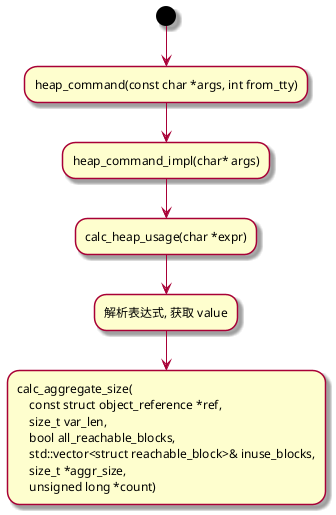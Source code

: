 @startuml heap_usage_activity
' 通用设置
skin rose

(*)-->"heap_command(const char *args, int from_tty)" as heap_command

heap_command-->"heap_command_impl(char* args)" as heap_command_impl

heap_command_impl--> "calc_heap_usage(char *expr)" as calc_heap_usage

calc_heap_usage-->"解析表达式, 获取 value"

--> "calc_aggregate_size(\n    const struct object_reference *ref, \n    size_t var_len,\n    bool all_reachable_blocks,\n    std::vector<struct reachable_block>& inuse_blocks,\n    size_t *aggr_size,\n    unsigned long *count)" 

@enduml